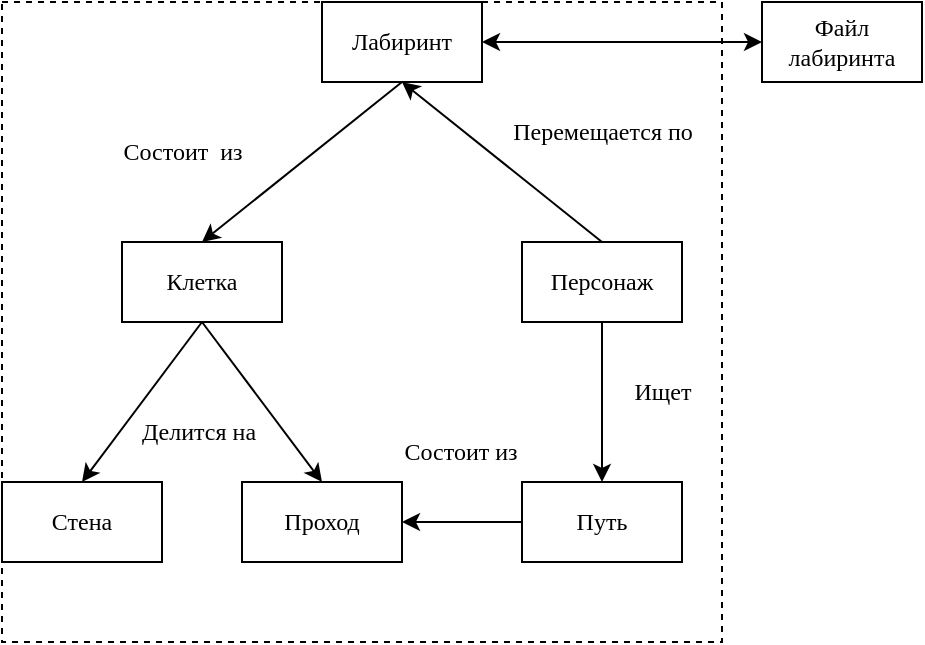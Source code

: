<mxfile version="24.7.8">
  <diagram name="Страница — 1" id="e_sgr6ECkQKc_uCTLMMw">
    <mxGraphModel dx="937" dy="2070" grid="1" gridSize="10" guides="1" tooltips="1" connect="1" arrows="1" fold="1" page="1" pageScale="1" pageWidth="827" pageHeight="1169" math="0" shadow="0">
      <root>
        <mxCell id="0" />
        <mxCell id="1" parent="0" />
        <mxCell id="A5mszPWE_Mye5Byctbac-1" value="&lt;font face=&quot;Times New Roman&quot;&gt;Лабиринт&lt;/font&gt;" style="rounded=0;whiteSpace=wrap;html=1;" parent="1" vertex="1">
          <mxGeometry x="400" y="200" width="80" height="40" as="geometry" />
        </mxCell>
        <mxCell id="hg6ydsGMMjWjy2b_N1aO-1" value="&lt;font face=&quot;Times New Roman&quot;&gt;Клетка&lt;/font&gt;" style="rounded=0;whiteSpace=wrap;html=1;" vertex="1" parent="1">
          <mxGeometry x="300" y="320" width="80" height="40" as="geometry" />
        </mxCell>
        <mxCell id="hg6ydsGMMjWjy2b_N1aO-2" value="&lt;font face=&quot;Times New Roman&quot;&gt;Персонаж&lt;/font&gt;" style="rounded=0;whiteSpace=wrap;html=1;" vertex="1" parent="1">
          <mxGeometry x="500" y="320" width="80" height="40" as="geometry" />
        </mxCell>
        <mxCell id="hg6ydsGMMjWjy2b_N1aO-4" value="&lt;font face=&quot;Times New Roman&quot;&gt;Проход&lt;/font&gt;" style="rounded=0;whiteSpace=wrap;html=1;" vertex="1" parent="1">
          <mxGeometry x="360" y="440" width="80" height="40" as="geometry" />
        </mxCell>
        <mxCell id="hg6ydsGMMjWjy2b_N1aO-5" value="&lt;font face=&quot;Times New Roman&quot;&gt;Стена&lt;/font&gt;" style="rounded=0;whiteSpace=wrap;html=1;" vertex="1" parent="1">
          <mxGeometry x="240" y="440" width="80" height="40" as="geometry" />
        </mxCell>
        <mxCell id="hg6ydsGMMjWjy2b_N1aO-6" value="&lt;font face=&quot;Times New Roman&quot;&gt;Путь&lt;/font&gt;" style="rounded=0;whiteSpace=wrap;html=1;" vertex="1" parent="1">
          <mxGeometry x="500" y="440" width="80" height="40" as="geometry" />
        </mxCell>
        <mxCell id="hg6ydsGMMjWjy2b_N1aO-10" value="" style="endArrow=classic;html=1;rounded=0;exitX=0.5;exitY=0;exitDx=0;exitDy=0;entryX=0.5;entryY=1;entryDx=0;entryDy=0;" edge="1" parent="1" source="hg6ydsGMMjWjy2b_N1aO-2" target="A5mszPWE_Mye5Byctbac-1">
          <mxGeometry width="50" height="50" relative="1" as="geometry">
            <mxPoint x="380" y="440" as="sourcePoint" />
            <mxPoint x="430" y="390" as="targetPoint" />
          </mxGeometry>
        </mxCell>
        <mxCell id="hg6ydsGMMjWjy2b_N1aO-11" value="" style="endArrow=classic;html=1;rounded=0;exitX=0.5;exitY=1;exitDx=0;exitDy=0;entryX=0.5;entryY=0;entryDx=0;entryDy=0;" edge="1" parent="1" source="A5mszPWE_Mye5Byctbac-1" target="hg6ydsGMMjWjy2b_N1aO-1">
          <mxGeometry width="50" height="50" relative="1" as="geometry">
            <mxPoint x="380" y="440" as="sourcePoint" />
            <mxPoint x="430" y="390" as="targetPoint" />
          </mxGeometry>
        </mxCell>
        <mxCell id="hg6ydsGMMjWjy2b_N1aO-12" value="" style="endArrow=classic;html=1;rounded=0;exitX=0.5;exitY=1;exitDx=0;exitDy=0;entryX=0.5;entryY=0;entryDx=0;entryDy=0;" edge="1" parent="1" source="hg6ydsGMMjWjy2b_N1aO-1" target="hg6ydsGMMjWjy2b_N1aO-4">
          <mxGeometry width="50" height="50" relative="1" as="geometry">
            <mxPoint x="380" y="440" as="sourcePoint" />
            <mxPoint x="430" y="390" as="targetPoint" />
          </mxGeometry>
        </mxCell>
        <mxCell id="hg6ydsGMMjWjy2b_N1aO-13" value="" style="endArrow=classic;html=1;rounded=0;exitX=0.5;exitY=1;exitDx=0;exitDy=0;entryX=0.5;entryY=0;entryDx=0;entryDy=0;" edge="1" parent="1" source="hg6ydsGMMjWjy2b_N1aO-1" target="hg6ydsGMMjWjy2b_N1aO-5">
          <mxGeometry width="50" height="50" relative="1" as="geometry">
            <mxPoint x="380" y="440" as="sourcePoint" />
            <mxPoint x="430" y="390" as="targetPoint" />
          </mxGeometry>
        </mxCell>
        <mxCell id="hg6ydsGMMjWjy2b_N1aO-14" value="" style="endArrow=classic;html=1;rounded=0;exitX=0.5;exitY=1;exitDx=0;exitDy=0;entryX=0.5;entryY=0;entryDx=0;entryDy=0;" edge="1" parent="1" source="hg6ydsGMMjWjy2b_N1aO-2" target="hg6ydsGMMjWjy2b_N1aO-6">
          <mxGeometry width="50" height="50" relative="1" as="geometry">
            <mxPoint x="380" y="440" as="sourcePoint" />
            <mxPoint x="430" y="390" as="targetPoint" />
          </mxGeometry>
        </mxCell>
        <mxCell id="hg6ydsGMMjWjy2b_N1aO-15" value="&lt;font face=&quot;Times New Roman&quot;&gt;Состоит&amp;nbsp; из&lt;/font&gt;" style="text;html=1;align=center;verticalAlign=middle;resizable=0;points=[];autosize=1;strokeColor=none;fillColor=none;" vertex="1" parent="1">
          <mxGeometry x="290" y="260" width="80" height="30" as="geometry" />
        </mxCell>
        <mxCell id="hg6ydsGMMjWjy2b_N1aO-16" value="&lt;font face=&quot;Times New Roman&quot;&gt;Перемещается по&lt;/font&gt;" style="text;html=1;align=center;verticalAlign=middle;resizable=0;points=[];autosize=1;strokeColor=none;fillColor=none;" vertex="1" parent="1">
          <mxGeometry x="485" y="250" width="110" height="30" as="geometry" />
        </mxCell>
        <mxCell id="hg6ydsGMMjWjy2b_N1aO-17" value="&lt;font face=&quot;Times New Roman&quot;&gt;Делится на&lt;/font&gt;" style="text;html=1;align=center;verticalAlign=middle;resizable=0;points=[];autosize=1;strokeColor=none;fillColor=none;" vertex="1" parent="1">
          <mxGeometry x="298" y="400" width="80" height="30" as="geometry" />
        </mxCell>
        <mxCell id="hg6ydsGMMjWjy2b_N1aO-18" value="&lt;font face=&quot;Times New Roman&quot;&gt;Ищет&lt;/font&gt;" style="text;html=1;align=center;verticalAlign=middle;resizable=0;points=[];autosize=1;strokeColor=none;fillColor=none;" vertex="1" parent="1">
          <mxGeometry x="545" y="380" width="50" height="30" as="geometry" />
        </mxCell>
        <mxCell id="hg6ydsGMMjWjy2b_N1aO-19" value="" style="endArrow=classic;html=1;rounded=0;entryX=1;entryY=0.5;entryDx=0;entryDy=0;exitX=0;exitY=0.5;exitDx=0;exitDy=0;" edge="1" parent="1" source="hg6ydsGMMjWjy2b_N1aO-6" target="hg6ydsGMMjWjy2b_N1aO-4">
          <mxGeometry width="50" height="50" relative="1" as="geometry">
            <mxPoint x="470" y="500" as="sourcePoint" />
            <mxPoint x="520" y="450" as="targetPoint" />
          </mxGeometry>
        </mxCell>
        <mxCell id="hg6ydsGMMjWjy2b_N1aO-20" value="&lt;font face=&quot;Times New Roman&quot;&gt;Состоит из&lt;/font&gt;" style="text;html=1;align=center;verticalAlign=middle;resizable=0;points=[];autosize=1;strokeColor=none;fillColor=none;" vertex="1" parent="1">
          <mxGeometry x="429" y="410" width="80" height="30" as="geometry" />
        </mxCell>
        <mxCell id="hg6ydsGMMjWjy2b_N1aO-21" value="&lt;font face=&quot;Times New Roman&quot;&gt;Файл лабиринта&lt;/font&gt;" style="rounded=0;whiteSpace=wrap;html=1;" vertex="1" parent="1">
          <mxGeometry x="620" y="200" width="80" height="40" as="geometry" />
        </mxCell>
        <mxCell id="hg6ydsGMMjWjy2b_N1aO-22" value="" style="endArrow=classic;startArrow=classic;html=1;rounded=0;exitX=1;exitY=0.5;exitDx=0;exitDy=0;entryX=0;entryY=0.5;entryDx=0;entryDy=0;" edge="1" parent="1" source="A5mszPWE_Mye5Byctbac-1" target="hg6ydsGMMjWjy2b_N1aO-21">
          <mxGeometry width="50" height="50" relative="1" as="geometry">
            <mxPoint x="440" y="500" as="sourcePoint" />
            <mxPoint x="490" y="450" as="targetPoint" />
          </mxGeometry>
        </mxCell>
        <mxCell id="hg6ydsGMMjWjy2b_N1aO-23" value="" style="rounded=0;whiteSpace=wrap;html=1;dashed=1;fillColor=none;" vertex="1" parent="1">
          <mxGeometry x="240" y="200" width="360" height="320" as="geometry" />
        </mxCell>
      </root>
    </mxGraphModel>
  </diagram>
</mxfile>
